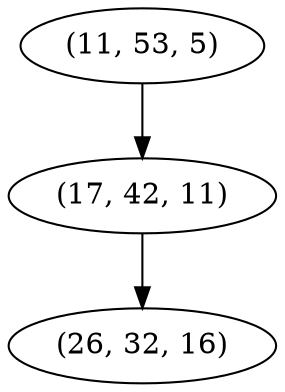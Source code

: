 digraph tree {
    "(11, 53, 5)";
    "(17, 42, 11)";
    "(26, 32, 16)";
    "(11, 53, 5)" -> "(17, 42, 11)";
    "(17, 42, 11)" -> "(26, 32, 16)";
}
